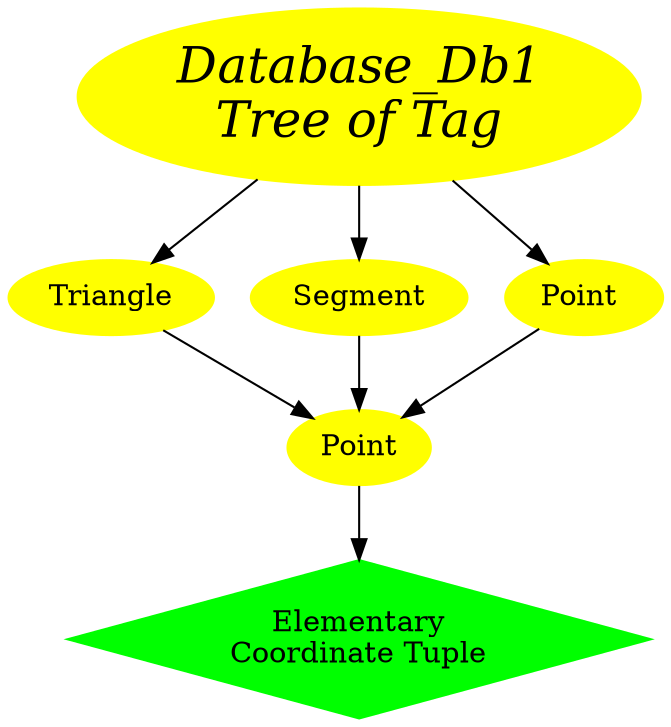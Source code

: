 	digraph database_db1_tag_tree {
		size="14,14";
		node [color=yellow, style=filled];
		"Database_Db1\nTree of Tag" [style = filled, color = yellow, 
		fontsize=24, fontname="Palatino-Italic",fontcolor=black];

		"Elementary\nCoordinate Tuple" [shape = diamond, color = green];

		"Database_Db1\nTree of Tag" -> { "Triangle" "Segment" "Point "} ;
		"Triangle" -> "Point" 
		"Segment" -> "Point" 
		"Point " -> "Point" 
		"Point" -> "Elementary\nCoordinate Tuple";
		}
